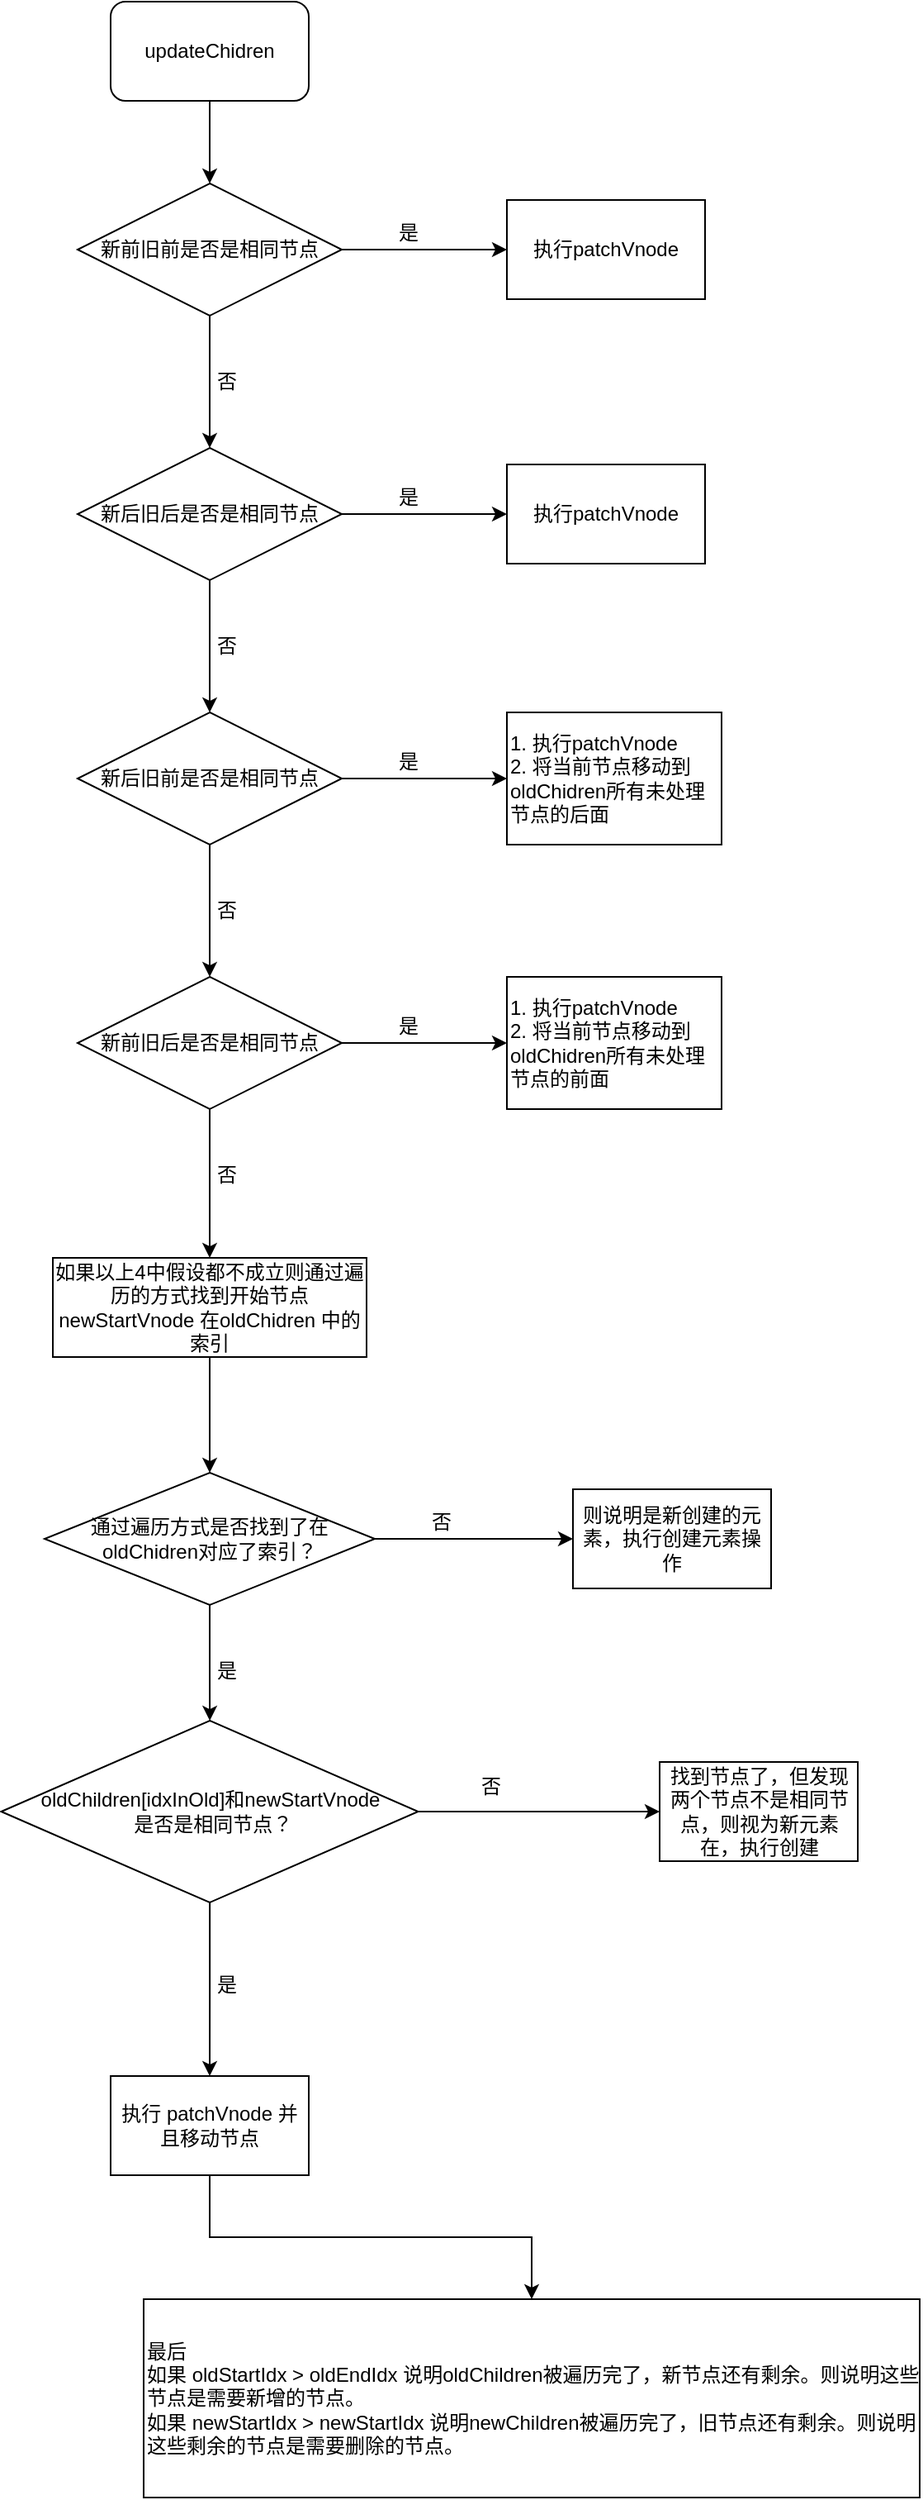 <mxfile version="18.0.1" type="device"><diagram id="C5RBs43oDa-KdzZeNtuy" name="Page-1"><mxGraphModel dx="1102" dy="737" grid="1" gridSize="10" guides="1" tooltips="1" connect="1" arrows="1" fold="1" page="1" pageScale="1" pageWidth="1169" pageHeight="1654" math="0" shadow="0"><root><mxCell id="WIyWlLk6GJQsqaUBKTNV-0"/><mxCell id="WIyWlLk6GJQsqaUBKTNV-1" parent="WIyWlLk6GJQsqaUBKTNV-0"/><mxCell id="jHUO4mnx0R73iV_NpmtP-2" value="" style="edgeStyle=orthogonalEdgeStyle;rounded=0;orthogonalLoop=1;jettySize=auto;html=1;" edge="1" parent="WIyWlLk6GJQsqaUBKTNV-1" source="jHUO4mnx0R73iV_NpmtP-0"><mxGeometry relative="1" as="geometry"><mxPoint x="330" y="170" as="targetPoint"/></mxGeometry></mxCell><mxCell id="jHUO4mnx0R73iV_NpmtP-0" value="updateChidren" style="rounded=1;whiteSpace=wrap;html=1;" vertex="1" parent="WIyWlLk6GJQsqaUBKTNV-1"><mxGeometry x="270" y="60" width="120" height="60" as="geometry"/></mxCell><mxCell id="jHUO4mnx0R73iV_NpmtP-5" value="" style="edgeStyle=orthogonalEdgeStyle;rounded=0;orthogonalLoop=1;jettySize=auto;html=1;" edge="1" parent="WIyWlLk6GJQsqaUBKTNV-1" source="jHUO4mnx0R73iV_NpmtP-3" target="jHUO4mnx0R73iV_NpmtP-4"><mxGeometry relative="1" as="geometry"/></mxCell><mxCell id="jHUO4mnx0R73iV_NpmtP-10" value="" style="edgeStyle=orthogonalEdgeStyle;rounded=0;orthogonalLoop=1;jettySize=auto;html=1;" edge="1" parent="WIyWlLk6GJQsqaUBKTNV-1" source="jHUO4mnx0R73iV_NpmtP-3" target="jHUO4mnx0R73iV_NpmtP-9"><mxGeometry relative="1" as="geometry"/></mxCell><mxCell id="jHUO4mnx0R73iV_NpmtP-3" value="新前旧前是否是相同节点" style="rhombus;whiteSpace=wrap;html=1;" vertex="1" parent="WIyWlLk6GJQsqaUBKTNV-1"><mxGeometry x="250" y="170" width="160" height="80" as="geometry"/></mxCell><mxCell id="jHUO4mnx0R73iV_NpmtP-4" value="执行patchVnode" style="whiteSpace=wrap;html=1;" vertex="1" parent="WIyWlLk6GJQsqaUBKTNV-1"><mxGeometry x="510" y="180" width="120" height="60" as="geometry"/></mxCell><mxCell id="jHUO4mnx0R73iV_NpmtP-6" value="是" style="text;html=1;align=center;verticalAlign=middle;resizable=0;points=[];autosize=1;strokeColor=none;fillColor=none;" vertex="1" parent="WIyWlLk6GJQsqaUBKTNV-1"><mxGeometry x="435" y="190" width="30" height="20" as="geometry"/></mxCell><mxCell id="jHUO4mnx0R73iV_NpmtP-13" value="" style="edgeStyle=orthogonalEdgeStyle;rounded=0;orthogonalLoop=1;jettySize=auto;html=1;" edge="1" parent="WIyWlLk6GJQsqaUBKTNV-1" source="jHUO4mnx0R73iV_NpmtP-9" target="jHUO4mnx0R73iV_NpmtP-12"><mxGeometry relative="1" as="geometry"/></mxCell><mxCell id="jHUO4mnx0R73iV_NpmtP-16" value="" style="edgeStyle=orthogonalEdgeStyle;rounded=0;orthogonalLoop=1;jettySize=auto;html=1;" edge="1" parent="WIyWlLk6GJQsqaUBKTNV-1" source="jHUO4mnx0R73iV_NpmtP-9" target="jHUO4mnx0R73iV_NpmtP-15"><mxGeometry relative="1" as="geometry"/></mxCell><mxCell id="jHUO4mnx0R73iV_NpmtP-9" value="新后旧后是否是相同节点" style="rhombus;whiteSpace=wrap;html=1;" vertex="1" parent="WIyWlLk6GJQsqaUBKTNV-1"><mxGeometry x="250" y="330" width="160" height="80" as="geometry"/></mxCell><mxCell id="jHUO4mnx0R73iV_NpmtP-11" value="否" style="text;html=1;align=center;verticalAlign=middle;resizable=0;points=[];autosize=1;strokeColor=none;fillColor=none;" vertex="1" parent="WIyWlLk6GJQsqaUBKTNV-1"><mxGeometry x="325" y="280" width="30" height="20" as="geometry"/></mxCell><mxCell id="jHUO4mnx0R73iV_NpmtP-12" value="执行patchVnode" style="whiteSpace=wrap;html=1;" vertex="1" parent="WIyWlLk6GJQsqaUBKTNV-1"><mxGeometry x="510" y="340" width="120" height="60" as="geometry"/></mxCell><mxCell id="jHUO4mnx0R73iV_NpmtP-14" value="是" style="text;html=1;align=center;verticalAlign=middle;resizable=0;points=[];autosize=1;strokeColor=none;fillColor=none;" vertex="1" parent="WIyWlLk6GJQsqaUBKTNV-1"><mxGeometry x="435" y="350" width="30" height="20" as="geometry"/></mxCell><mxCell id="jHUO4mnx0R73iV_NpmtP-18" value="" style="edgeStyle=orthogonalEdgeStyle;rounded=0;orthogonalLoop=1;jettySize=auto;html=1;" edge="1" parent="WIyWlLk6GJQsqaUBKTNV-1" source="jHUO4mnx0R73iV_NpmtP-15" target="jHUO4mnx0R73iV_NpmtP-17"><mxGeometry relative="1" as="geometry"/></mxCell><mxCell id="jHUO4mnx0R73iV_NpmtP-22" value="" style="edgeStyle=orthogonalEdgeStyle;rounded=0;orthogonalLoop=1;jettySize=auto;html=1;" edge="1" parent="WIyWlLk6GJQsqaUBKTNV-1" source="jHUO4mnx0R73iV_NpmtP-15" target="jHUO4mnx0R73iV_NpmtP-21"><mxGeometry relative="1" as="geometry"/></mxCell><mxCell id="jHUO4mnx0R73iV_NpmtP-15" value="新后旧前是否是相同节点" style="rhombus;whiteSpace=wrap;html=1;" vertex="1" parent="WIyWlLk6GJQsqaUBKTNV-1"><mxGeometry x="250" y="490" width="160" height="80" as="geometry"/></mxCell><mxCell id="jHUO4mnx0R73iV_NpmtP-17" value="1. 执行patchVnode&lt;br&gt;2. 将当前节点移动到oldChidren所有未处理节点的后面" style="whiteSpace=wrap;html=1;align=left;" vertex="1" parent="WIyWlLk6GJQsqaUBKTNV-1"><mxGeometry x="510" y="490" width="130" height="80" as="geometry"/></mxCell><mxCell id="jHUO4mnx0R73iV_NpmtP-19" value="是" style="text;html=1;align=center;verticalAlign=middle;resizable=0;points=[];autosize=1;strokeColor=none;fillColor=none;" vertex="1" parent="WIyWlLk6GJQsqaUBKTNV-1"><mxGeometry x="435" y="510" width="30" height="20" as="geometry"/></mxCell><mxCell id="jHUO4mnx0R73iV_NpmtP-24" value="" style="edgeStyle=orthogonalEdgeStyle;rounded=0;orthogonalLoop=1;jettySize=auto;html=1;" edge="1" parent="WIyWlLk6GJQsqaUBKTNV-1" source="jHUO4mnx0R73iV_NpmtP-21" target="jHUO4mnx0R73iV_NpmtP-23"><mxGeometry relative="1" as="geometry"/></mxCell><mxCell id="jHUO4mnx0R73iV_NpmtP-29" value="" style="edgeStyle=orthogonalEdgeStyle;rounded=0;orthogonalLoop=1;jettySize=auto;html=1;" edge="1" parent="WIyWlLk6GJQsqaUBKTNV-1" source="jHUO4mnx0R73iV_NpmtP-21" target="jHUO4mnx0R73iV_NpmtP-28"><mxGeometry relative="1" as="geometry"/></mxCell><mxCell id="jHUO4mnx0R73iV_NpmtP-21" value="新前旧后是否是相同节点" style="rhombus;whiteSpace=wrap;html=1;" vertex="1" parent="WIyWlLk6GJQsqaUBKTNV-1"><mxGeometry x="250" y="650" width="160" height="80" as="geometry"/></mxCell><mxCell id="jHUO4mnx0R73iV_NpmtP-23" value="1. 执行patchVnode&lt;br&gt;2. 将当前节点移动到oldChidren所有未处理节点的前面" style="whiteSpace=wrap;html=1;align=left;" vertex="1" parent="WIyWlLk6GJQsqaUBKTNV-1"><mxGeometry x="510" y="650" width="130" height="80" as="geometry"/></mxCell><mxCell id="jHUO4mnx0R73iV_NpmtP-25" value="是" style="text;html=1;align=center;verticalAlign=middle;resizable=0;points=[];autosize=1;strokeColor=none;fillColor=none;" vertex="1" parent="WIyWlLk6GJQsqaUBKTNV-1"><mxGeometry x="435" y="670" width="30" height="20" as="geometry"/></mxCell><mxCell id="jHUO4mnx0R73iV_NpmtP-26" value="否" style="text;html=1;align=center;verticalAlign=middle;resizable=0;points=[];autosize=1;strokeColor=none;fillColor=none;" vertex="1" parent="WIyWlLk6GJQsqaUBKTNV-1"><mxGeometry x="325" y="440" width="30" height="20" as="geometry"/></mxCell><mxCell id="jHUO4mnx0R73iV_NpmtP-27" value="否" style="text;html=1;align=center;verticalAlign=middle;resizable=0;points=[];autosize=1;strokeColor=none;fillColor=none;" vertex="1" parent="WIyWlLk6GJQsqaUBKTNV-1"><mxGeometry x="325" y="600" width="30" height="20" as="geometry"/></mxCell><mxCell id="jHUO4mnx0R73iV_NpmtP-32" value="" style="edgeStyle=orthogonalEdgeStyle;rounded=0;orthogonalLoop=1;jettySize=auto;html=1;" edge="1" parent="WIyWlLk6GJQsqaUBKTNV-1" source="jHUO4mnx0R73iV_NpmtP-28" target="jHUO4mnx0R73iV_NpmtP-31"><mxGeometry relative="1" as="geometry"/></mxCell><mxCell id="jHUO4mnx0R73iV_NpmtP-28" value="如果以上4中假设都不成立则通过遍历的方式找到开始节点 newStartVnode 在oldChidren 中的索引" style="whiteSpace=wrap;html=1;" vertex="1" parent="WIyWlLk6GJQsqaUBKTNV-1"><mxGeometry x="235" y="820" width="190" height="60" as="geometry"/></mxCell><mxCell id="jHUO4mnx0R73iV_NpmtP-30" value="否" style="text;html=1;align=center;verticalAlign=middle;resizable=0;points=[];autosize=1;strokeColor=none;fillColor=none;" vertex="1" parent="WIyWlLk6GJQsqaUBKTNV-1"><mxGeometry x="325" y="760" width="30" height="20" as="geometry"/></mxCell><mxCell id="jHUO4mnx0R73iV_NpmtP-34" value="" style="edgeStyle=orthogonalEdgeStyle;rounded=0;orthogonalLoop=1;jettySize=auto;html=1;" edge="1" parent="WIyWlLk6GJQsqaUBKTNV-1" source="jHUO4mnx0R73iV_NpmtP-31" target="jHUO4mnx0R73iV_NpmtP-33"><mxGeometry relative="1" as="geometry"/></mxCell><mxCell id="jHUO4mnx0R73iV_NpmtP-37" value="" style="edgeStyle=orthogonalEdgeStyle;rounded=0;orthogonalLoop=1;jettySize=auto;html=1;" edge="1" parent="WIyWlLk6GJQsqaUBKTNV-1" source="jHUO4mnx0R73iV_NpmtP-31" target="jHUO4mnx0R73iV_NpmtP-36"><mxGeometry relative="1" as="geometry"/></mxCell><mxCell id="jHUO4mnx0R73iV_NpmtP-31" value="通过遍历方式是否找到了在oldChidren对应了索引？" style="rhombus;whiteSpace=wrap;html=1;" vertex="1" parent="WIyWlLk6GJQsqaUBKTNV-1"><mxGeometry x="230" y="950" width="200" height="80" as="geometry"/></mxCell><mxCell id="jHUO4mnx0R73iV_NpmtP-33" value="则说明是新创建的元素，执行创建元素操作" style="whiteSpace=wrap;html=1;" vertex="1" parent="WIyWlLk6GJQsqaUBKTNV-1"><mxGeometry x="550" y="960" width="120" height="60" as="geometry"/></mxCell><mxCell id="jHUO4mnx0R73iV_NpmtP-35" value="否" style="text;html=1;align=center;verticalAlign=middle;resizable=0;points=[];autosize=1;strokeColor=none;fillColor=none;" vertex="1" parent="WIyWlLk6GJQsqaUBKTNV-1"><mxGeometry x="455" y="970" width="30" height="20" as="geometry"/></mxCell><mxCell id="jHUO4mnx0R73iV_NpmtP-40" value="" style="edgeStyle=orthogonalEdgeStyle;rounded=0;orthogonalLoop=1;jettySize=auto;html=1;" edge="1" parent="WIyWlLk6GJQsqaUBKTNV-1" source="jHUO4mnx0R73iV_NpmtP-36" target="jHUO4mnx0R73iV_NpmtP-39"><mxGeometry relative="1" as="geometry"/></mxCell><mxCell id="jHUO4mnx0R73iV_NpmtP-43" value="" style="edgeStyle=orthogonalEdgeStyle;rounded=0;orthogonalLoop=1;jettySize=auto;html=1;" edge="1" parent="WIyWlLk6GJQsqaUBKTNV-1" source="jHUO4mnx0R73iV_NpmtP-36" target="jHUO4mnx0R73iV_NpmtP-42"><mxGeometry relative="1" as="geometry"/></mxCell><mxCell id="jHUO4mnx0R73iV_NpmtP-36" value="oldChildren[idxInOld]和newStartVnode&lt;br&gt;&amp;nbsp;是否是相同节点？" style="rhombus;whiteSpace=wrap;html=1;" vertex="1" parent="WIyWlLk6GJQsqaUBKTNV-1"><mxGeometry x="203.75" y="1100" width="252.5" height="110" as="geometry"/></mxCell><mxCell id="jHUO4mnx0R73iV_NpmtP-38" value="是" style="text;html=1;align=center;verticalAlign=middle;resizable=0;points=[];autosize=1;strokeColor=none;fillColor=none;" vertex="1" parent="WIyWlLk6GJQsqaUBKTNV-1"><mxGeometry x="325" y="1060" width="30" height="20" as="geometry"/></mxCell><mxCell id="jHUO4mnx0R73iV_NpmtP-46" value="" style="edgeStyle=orthogonalEdgeStyle;rounded=0;orthogonalLoop=1;jettySize=auto;html=1;" edge="1" parent="WIyWlLk6GJQsqaUBKTNV-1" source="jHUO4mnx0R73iV_NpmtP-39" target="jHUO4mnx0R73iV_NpmtP-45"><mxGeometry relative="1" as="geometry"/></mxCell><mxCell id="jHUO4mnx0R73iV_NpmtP-39" value="执行 patchVnode 并且移动节点" style="whiteSpace=wrap;html=1;" vertex="1" parent="WIyWlLk6GJQsqaUBKTNV-1"><mxGeometry x="270" y="1315" width="120" height="60" as="geometry"/></mxCell><mxCell id="jHUO4mnx0R73iV_NpmtP-41" value="是" style="text;html=1;align=center;verticalAlign=middle;resizable=0;points=[];autosize=1;strokeColor=none;fillColor=none;" vertex="1" parent="WIyWlLk6GJQsqaUBKTNV-1"><mxGeometry x="325" y="1250" width="30" height="20" as="geometry"/></mxCell><mxCell id="jHUO4mnx0R73iV_NpmtP-42" value="找到节点了，但发现两个节点不是相同节点，则视为新元素在，执行创建" style="whiteSpace=wrap;html=1;" vertex="1" parent="WIyWlLk6GJQsqaUBKTNV-1"><mxGeometry x="602.5" y="1125" width="120" height="60" as="geometry"/></mxCell><mxCell id="jHUO4mnx0R73iV_NpmtP-44" value="否" style="text;html=1;align=center;verticalAlign=middle;resizable=0;points=[];autosize=1;strokeColor=none;fillColor=none;" vertex="1" parent="WIyWlLk6GJQsqaUBKTNV-1"><mxGeometry x="485" y="1130" width="30" height="20" as="geometry"/></mxCell><mxCell id="jHUO4mnx0R73iV_NpmtP-45" value="&lt;span style=&quot;&quot;&gt;最后&lt;/span&gt;&lt;br style=&quot;&quot;&gt;&lt;span style=&quot;&quot;&gt;如果 oldStartIdx &amp;gt; oldEndIdx 说明oldChildren被遍历完了，新节点还有剩余。则说明这些节点是需要新增的节点。&lt;/span&gt;&lt;br style=&quot;&quot;&gt;&lt;span style=&quot;&quot;&gt;如果 newStartIdx &amp;gt; newStartIdx 说明newChildren被遍历完了，旧节点还有剩余。则说明这些剩余的节点是需要删除的节点。&lt;/span&gt;" style="rounded=0;whiteSpace=wrap;html=1;align=left;" vertex="1" parent="WIyWlLk6GJQsqaUBKTNV-1"><mxGeometry x="290" y="1450" width="470" height="120" as="geometry"/></mxCell></root></mxGraphModel></diagram></mxfile>